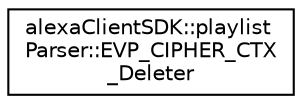 digraph "Graphical Class Hierarchy"
{
  edge [fontname="Helvetica",fontsize="10",labelfontname="Helvetica",labelfontsize="10"];
  node [fontname="Helvetica",fontsize="10",shape=record];
  rankdir="LR";
  Node0 [label="alexaClientSDK::playlist\lParser::EVP_CIPHER_CTX\l_Deleter",height=0.2,width=0.4,color="black", fillcolor="white", style="filled",URL="$structalexa_client_s_d_k_1_1playlist_parser_1_1_e_v_p___c_i_p_h_e_r___c_t_x___deleter.html",tooltip="Unique ptr to auto release EVP_CIPHER_CTX. "];
}
